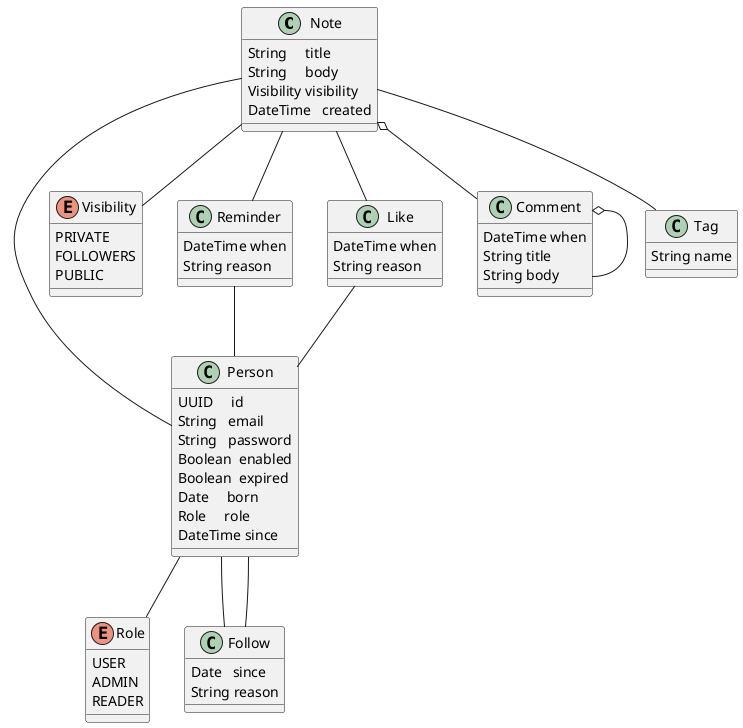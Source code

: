 @startuml

Note -- Person

class Person {
  UUID     id
  String   email
  String   password
  Boolean  enabled
  Boolean  expired
  Date     born
  Role     role
  DateTime since
}

enum Role {
  USER
  ADMIN
  READER
}

Person -- Role

class Note {
  String     title
  String     body
  Visibility visibility
  DateTime   created
}

enum Visibility {
  PRIVATE
  FOLLOWERS
  PUBLIC
}

Note -- Visibility

Note -- Reminder
Reminder -- Person

class Reminder {
  DateTime when
  String reason
}

Note -- Like
Like -- Person

class Like {
  DateTime when
  String reason
}

Person -- Follow
Follow -- Person

class Follow {
  Date   since
  String reason
}

Note o-- Comment
Comment o-- Comment

class Comment {
  DateTime when
  String title
  String body
}

Note -- Tag

class Tag {
  String name
}

@enduml
